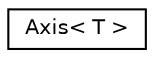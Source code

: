digraph "Graphical Class Hierarchy"
{
 // LATEX_PDF_SIZE
  edge [fontname="Helvetica",fontsize="10",labelfontname="Helvetica",labelfontsize="10"];
  node [fontname="Helvetica",fontsize="10",shape=record];
  rankdir="LR";
  Node0 [label="Axis\< T \>",height=0.2,width=0.4,color="black", fillcolor="white", style="filled",URL="$class_axis.html",tooltip=" "];
}
